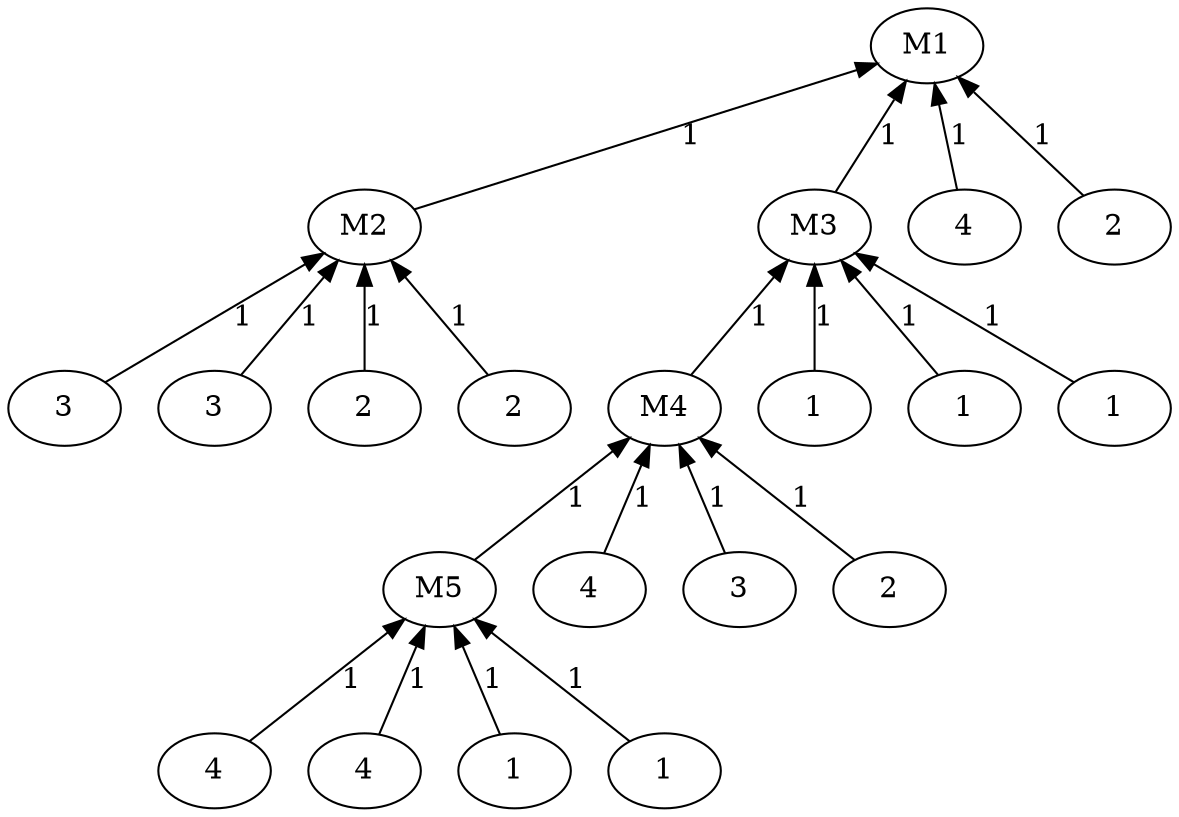 digraph G {
labeljust=left;
labelloc=top;
62838921 [label=M1];
98972665 [label=M2];
46472331 [label=3];
15433271 [label=3];
48576829 [label=2];
80627318 [label=2];
74997004 [label=M3];
19649612 [label=M4];
69538929 [label=M5];
63617231 [label=4];
26440814 [label=4];
12890344 [label=1];
83274144 [label=1];
13724342 [label=4];
26636285 [label=3];
61286599 [label=2];
45595047 [label=1];
7700222 [label=1];
96750513 [label=1];
83757494 [label=4];
70413632 [label=2];
62838921 -> 98972665  [dir=back, label=1];
98972665 -> 46472331  [dir=back, label=1];
98972665 -> 15433271  [dir=back, label=1];
98972665 -> 48576829  [dir=back, label=1];
98972665 -> 80627318  [dir=back, label=1];
62838921 -> 74997004  [dir=back, label=1];
74997004 -> 19649612  [dir=back, label=1];
19649612 -> 69538929  [dir=back, label=1];
69538929 -> 63617231  [dir=back, label=1];
69538929 -> 26440814  [dir=back, label=1];
69538929 -> 12890344  [dir=back, label=1];
69538929 -> 83274144  [dir=back, label=1];
19649612 -> 13724342  [dir=back, label=1];
19649612 -> 26636285  [dir=back, label=1];
19649612 -> 61286599  [dir=back, label=1];
74997004 -> 45595047  [dir=back, label=1];
74997004 -> 7700222  [dir=back, label=1];
74997004 -> 96750513  [dir=back, label=1];
62838921 -> 83757494  [dir=back, label=1];
62838921 -> 70413632  [dir=back, label=1];
}
